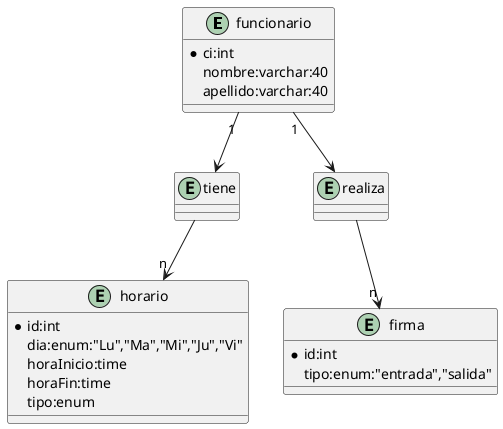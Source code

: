 @startuml RelojIFD
    entity funcionario{
        *ci:int 
        nombre:varchar:40
        apellido:varchar:40
    }

    entity horario{
        *id:int
        dia:enum:"Lu","Ma","Mi","Ju","Vi"
        horaInicio:time
        horaFin:time
        tipo:enum
    }

    entity firma{
        *id:int
        tipo:enum:"entrada","salida"
    }

    entity tiene{}
    entity realiza{}

    funcionario "1" --> realiza
    realiza --> "n" firma
    funcionario "1" --> tiene
    tiene --> "n" horario
@enduml